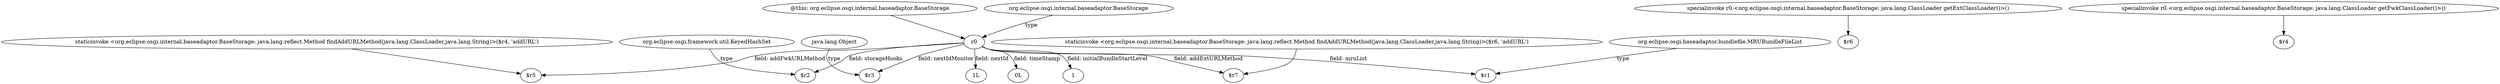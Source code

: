 digraph g {
0[label="org.eclipse.osgi.framework.util.KeyedHashSet"]
1[label="$r2"]
0->1[label="type"]
2[label="staticinvoke <org.eclipse.osgi.internal.baseadaptor.BaseStorage: java.lang.reflect.Method findAddURLMethod(java.lang.ClassLoader,java.lang.String)>($r4, 'addURL')"]
3[label="$r5"]
2->3[label=""]
4[label="@this: org.eclipse.osgi.internal.baseadaptor.BaseStorage"]
5[label="r0"]
4->5[label=""]
5->3[label="field: addFwkURLMethod"]
6[label="java.lang.Object"]
7[label="$r3"]
6->7[label="type"]
8[label="org.eclipse.osgi.baseadaptor.bundlefile.MRUBundleFileList"]
9[label="$r1"]
8->9[label="type"]
5->1[label="field: storageHooks"]
10[label="org.eclipse.osgi.internal.baseadaptor.BaseStorage"]
10->5[label="type"]
11[label="$r7"]
5->11[label="field: addExtURLMethod"]
12[label="specialinvoke r0.<org.eclipse.osgi.internal.baseadaptor.BaseStorage: java.lang.ClassLoader getExtClassLoader()>()"]
13[label="$r6"]
12->13[label=""]
5->7[label="field: nextIdMonitor"]
14[label="staticinvoke <org.eclipse.osgi.internal.baseadaptor.BaseStorage: java.lang.reflect.Method findAddURLMethod(java.lang.ClassLoader,java.lang.String)>($r6, 'addURL')"]
14->11[label=""]
15[label="1"]
5->15[label="field: initialBundleStartLevel"]
16[label="1L"]
5->16[label="field: nextId"]
17[label="0L"]
5->17[label="field: timeStamp"]
5->9[label="field: mruList"]
18[label="specialinvoke r0.<org.eclipse.osgi.internal.baseadaptor.BaseStorage: java.lang.ClassLoader getFwkClassLoader()>()"]
19[label="$r4"]
18->19[label=""]
}